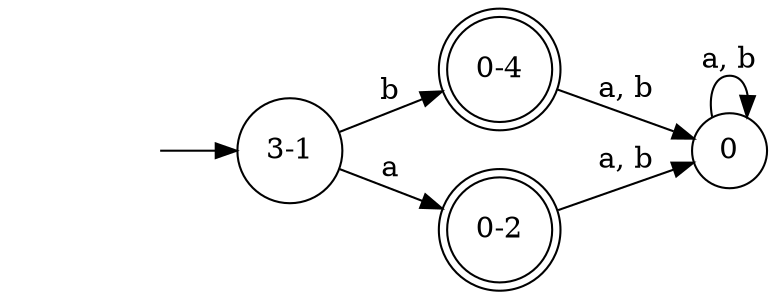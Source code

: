 digraph finite_state_machine { rankdir=LR
	node [shape=doublecircle]
	"0-4"
	"0-2"

	node [shape=circle]
	fake0 [style=invisible]
	fake0 -> "3-1"

	"3-1" -> "0-2" [label="a"] 
	"3-1" -> "0-4" [label="b"] 
	"0-4" -> "0" [label="a, b"] 
	"0" -> "0" [label="a, b"] 
	"0-2" -> "0" [label="a, b"] 
}
